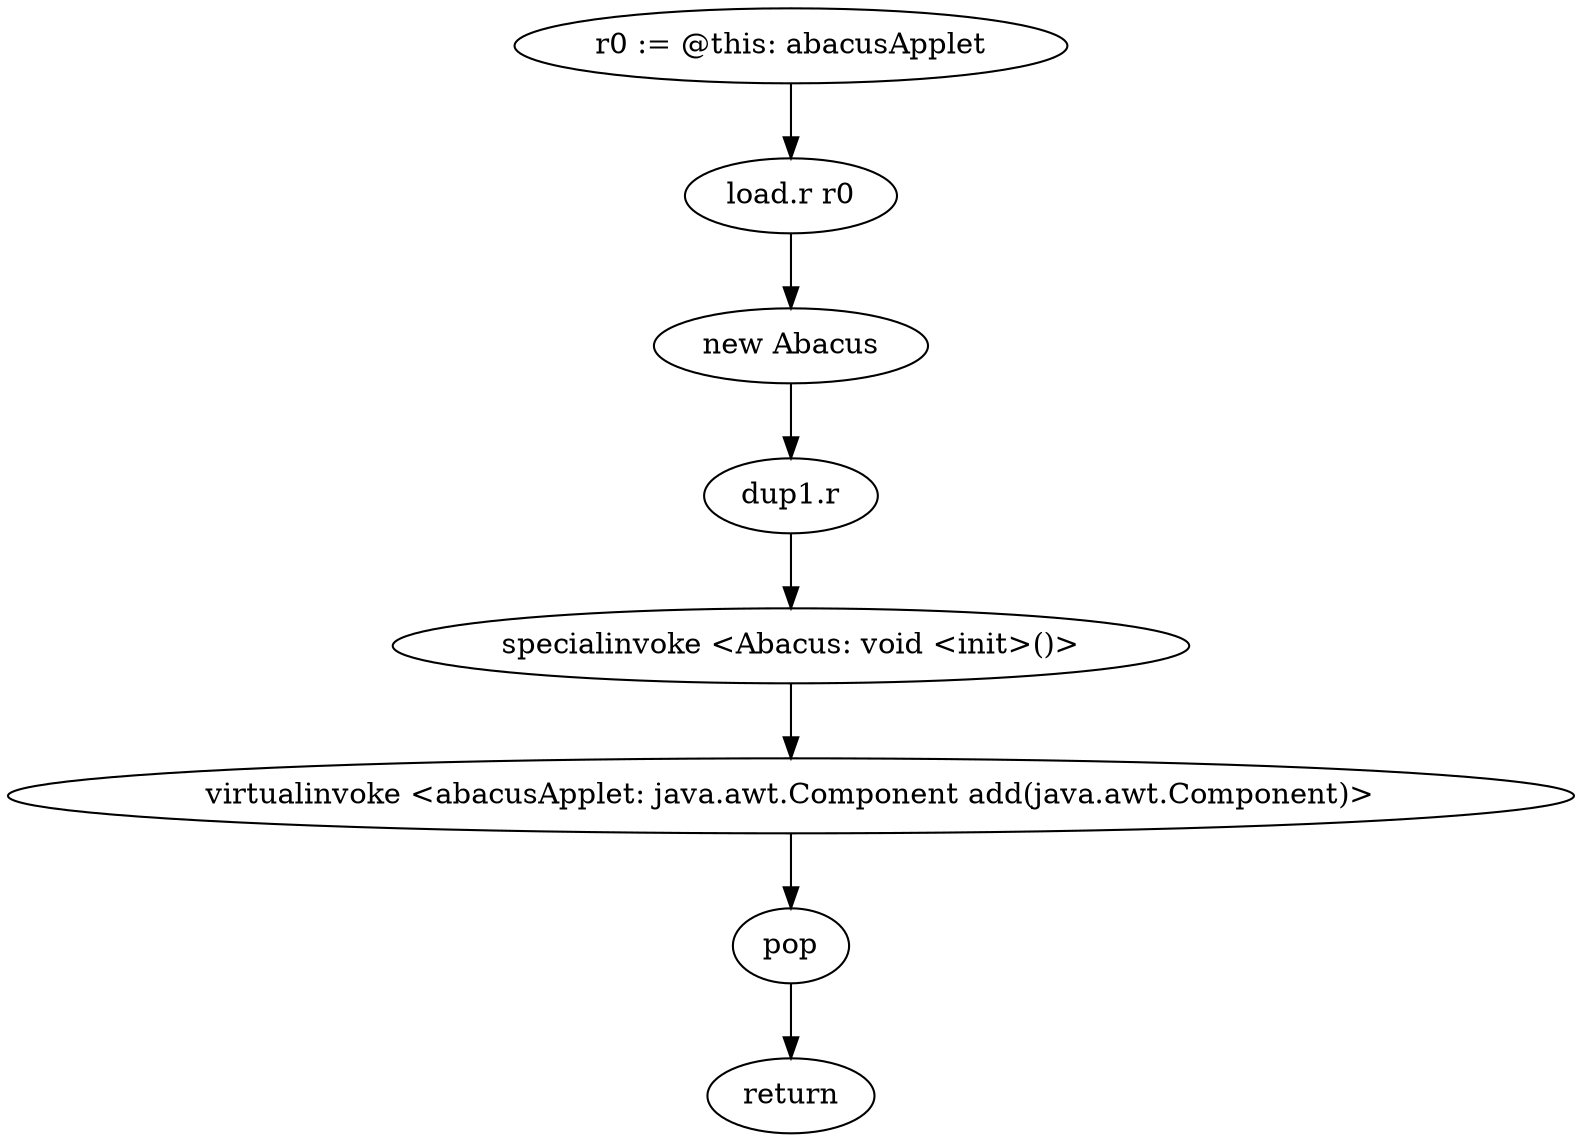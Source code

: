 digraph "" {
    "r0 := @this: abacusApplet"
    "load.r r0"
    "r0 := @this: abacusApplet"->"load.r r0";
    "new Abacus"
    "load.r r0"->"new Abacus";
    "dup1.r"
    "new Abacus"->"dup1.r";
    "specialinvoke <Abacus: void <init>()>"
    "dup1.r"->"specialinvoke <Abacus: void <init>()>";
    "virtualinvoke <abacusApplet: java.awt.Component add(java.awt.Component)>"
    "specialinvoke <Abacus: void <init>()>"->"virtualinvoke <abacusApplet: java.awt.Component add(java.awt.Component)>";
    "pop"
    "virtualinvoke <abacusApplet: java.awt.Component add(java.awt.Component)>"->"pop";
    "return"
    "pop"->"return";
}
